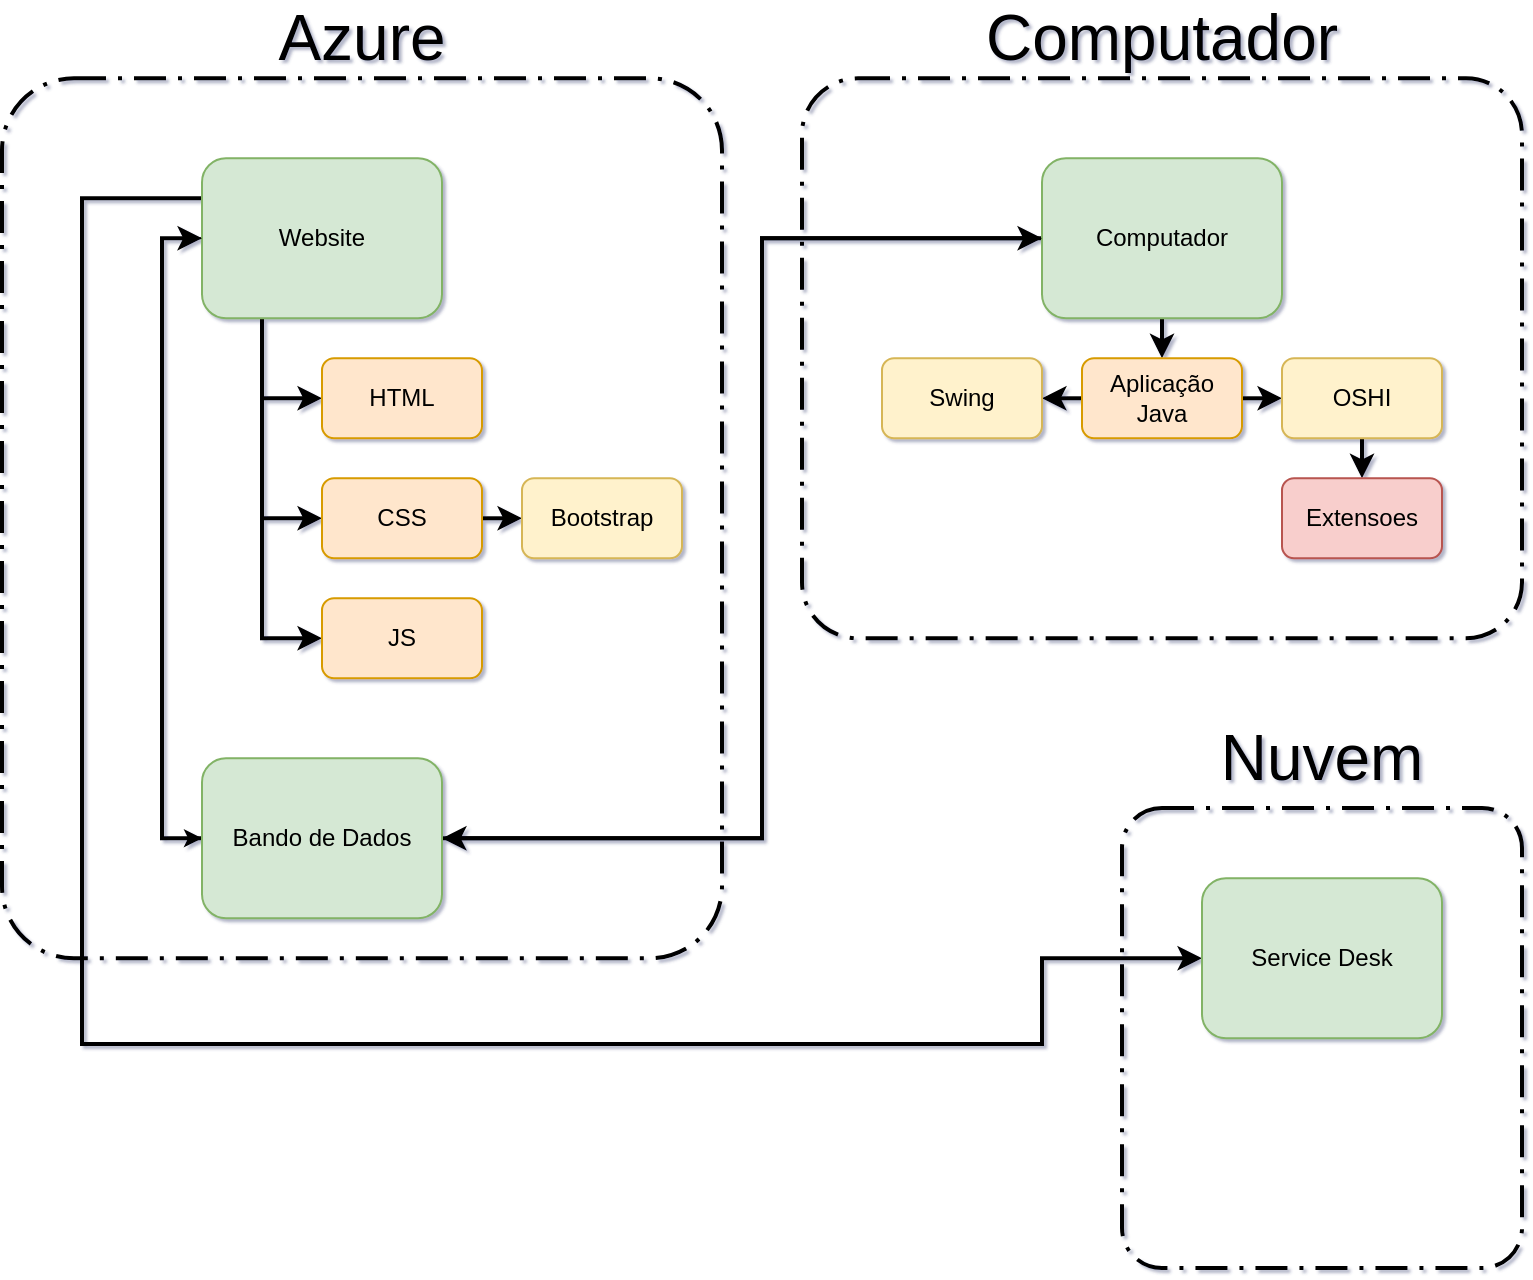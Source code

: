 <mxfile version="12.0.0" type="device" pages="1"><diagram id="N73WLoRy39ivmX_LXHlC" name="Page-1"><mxGraphModel dx="1045" dy="669" grid="1" gridSize="10" guides="1" tooltips="1" connect="1" arrows="1" fold="1" page="1" pageScale="1" pageWidth="827" pageHeight="1169" math="0" shadow="1"><root><mxCell id="0"/><mxCell id="1" parent="0"/><mxCell id="30yykWwJfNCj5JXmZOmB-110" style="edgeStyle=orthogonalEdgeStyle;rounded=0;orthogonalLoop=1;jettySize=auto;html=1;exitX=0.5;exitY=1;exitDx=0;exitDy=0;entryX=0.5;entryY=0;entryDx=0;entryDy=0;" edge="1" parent="1" target="30yykWwJfNCj5JXmZOmB-114"><mxGeometry relative="1" as="geometry"><mxPoint x="620" y="1160" as="sourcePoint"/></mxGeometry></mxCell><mxCell id="30yykWwJfNCj5JXmZOmB-112" style="edgeStyle=orthogonalEdgeStyle;rounded=0;orthogonalLoop=1;jettySize=auto;html=1;exitX=0;exitY=0.5;exitDx=0;exitDy=0;entryX=1;entryY=0.5;entryDx=0;entryDy=0;" edge="1" parent="1" target="30yykWwJfNCj5JXmZOmB-117"><mxGeometry relative="1" as="geometry"><mxPoint x="580" y="1200" as="sourcePoint"/></mxGeometry></mxCell><mxCell id="30yykWwJfNCj5JXmZOmB-113" style="edgeStyle=orthogonalEdgeStyle;rounded=0;orthogonalLoop=1;jettySize=auto;html=1;exitX=1;exitY=0.5;exitDx=0;exitDy=0;entryX=0;entryY=0.5;entryDx=0;entryDy=0;" edge="1" parent="1" source="30yykWwJfNCj5JXmZOmB-114"><mxGeometry relative="1" as="geometry"><mxPoint x="680" y="1200" as="targetPoint"/></mxGeometry></mxCell><mxCell id="30yykWwJfNCj5JXmZOmB-115" style="edgeStyle=orthogonalEdgeStyle;rounded=0;orthogonalLoop=1;jettySize=auto;html=1;exitX=0.5;exitY=1;exitDx=0;exitDy=0;entryX=0.5;entryY=0;entryDx=0;entryDy=0;" edge="1" parent="1" target="30yykWwJfNCj5JXmZOmB-118"><mxGeometry relative="1" as="geometry"><mxPoint x="720" y="1220" as="sourcePoint"/></mxGeometry></mxCell><mxCell id="30yykWwJfNCj5JXmZOmB-239" value="Azure" style="text;html=1;strokeColor=none;fillColor=none;align=center;verticalAlign=middle;whiteSpace=wrap;rounded=0;strokeWidth=1;fontSize=32;" vertex="1" parent="1"><mxGeometry x="200" y="47.143" width="40" height="20" as="geometry"/></mxCell><mxCell id="30yykWwJfNCj5JXmZOmB-240" value="Computador" style="text;html=1;strokeColor=none;fillColor=none;align=center;verticalAlign=middle;whiteSpace=wrap;rounded=0;strokeWidth=1;fontSize=32;" vertex="1" parent="1"><mxGeometry x="600" y="47.143" width="40" height="20" as="geometry"/></mxCell><mxCell id="30yykWwJfNCj5JXmZOmB-241" value="" style="rounded=1;arcSize=10;dashed=1;strokeColor=#000000;fillColor=none;gradientColor=none;dashPattern=8 3 1 3;strokeWidth=2;fontSize=32;" vertex="1" parent="1"><mxGeometry x="40" y="77.143" width="360" height="440" as="geometry"/></mxCell><mxCell id="30yykWwJfNCj5JXmZOmB-242" value="" style="rounded=1;arcSize=10;dashed=1;strokeColor=#000000;fillColor=none;gradientColor=none;dashPattern=8 3 1 3;strokeWidth=2;fontSize=32;" vertex="1" parent="1"><mxGeometry x="440" y="77.143" width="360" height="280" as="geometry"/></mxCell><mxCell id="30yykWwJfNCj5JXmZOmB-243" value="" style="rounded=1;arcSize=10;dashed=1;strokeColor=#000000;fillColor=none;gradientColor=none;dashPattern=8 3 1 3;strokeWidth=2;fontSize=32;" vertex="1" parent="1"><mxGeometry x="600" y="442" width="200" height="230" as="geometry"/></mxCell><mxCell id="30yykWwJfNCj5JXmZOmB-244" value="Nuvem" style="text;html=1;strokeColor=none;fillColor=none;align=center;verticalAlign=middle;whiteSpace=wrap;rounded=0;strokeWidth=1;fontSize=32;" vertex="1" parent="1"><mxGeometry x="680" y="407.143" width="40" height="20" as="geometry"/></mxCell><mxCell id="30yykWwJfNCj5JXmZOmB-245" style="edgeStyle=orthogonalEdgeStyle;rounded=0;orthogonalLoop=1;jettySize=auto;html=1;exitX=0.25;exitY=1;exitDx=0;exitDy=0;entryX=0;entryY=0.5;entryDx=0;entryDy=0;fontSize=32;strokeWidth=2;" edge="1" parent="1" source="30yykWwJfNCj5JXmZOmB-250" target="30yykWwJfNCj5JXmZOmB-253"><mxGeometry relative="1" as="geometry"/></mxCell><mxCell id="30yykWwJfNCj5JXmZOmB-246" style="edgeStyle=orthogonalEdgeStyle;rounded=0;orthogonalLoop=1;jettySize=auto;html=1;exitX=0.25;exitY=1;exitDx=0;exitDy=0;entryX=0;entryY=0.5;entryDx=0;entryDy=0;fontSize=32;strokeWidth=2;" edge="1" parent="1" source="30yykWwJfNCj5JXmZOmB-250" target="30yykWwJfNCj5JXmZOmB-251"><mxGeometry relative="1" as="geometry"/></mxCell><mxCell id="30yykWwJfNCj5JXmZOmB-247" style="edgeStyle=orthogonalEdgeStyle;rounded=0;orthogonalLoop=1;jettySize=auto;html=1;exitX=0.25;exitY=1;exitDx=0;exitDy=0;entryX=0;entryY=0.5;entryDx=0;entryDy=0;fontSize=32;strokeWidth=2;" edge="1" parent="1" source="30yykWwJfNCj5JXmZOmB-250" target="30yykWwJfNCj5JXmZOmB-254"><mxGeometry relative="1" as="geometry"/></mxCell><mxCell id="30yykWwJfNCj5JXmZOmB-248" style="edgeStyle=orthogonalEdgeStyle;rounded=0;orthogonalLoop=1;jettySize=auto;html=1;exitX=0;exitY=0.5;exitDx=0;exitDy=0;entryX=0;entryY=0.5;entryDx=0;entryDy=0;fontSize=32;" edge="1" parent="1" source="30yykWwJfNCj5JXmZOmB-250" target="30yykWwJfNCj5JXmZOmB-268"><mxGeometry relative="1" as="geometry"/></mxCell><mxCell id="30yykWwJfNCj5JXmZOmB-276" style="edgeStyle=orthogonalEdgeStyle;rounded=0;orthogonalLoop=1;jettySize=auto;html=1;exitX=0;exitY=0.25;exitDx=0;exitDy=0;entryX=0;entryY=0.5;entryDx=0;entryDy=0;strokeWidth=2;fontSize=32;" edge="1" parent="1" source="30yykWwJfNCj5JXmZOmB-250" target="30yykWwJfNCj5JXmZOmB-269"><mxGeometry relative="1" as="geometry"><Array as="points"><mxPoint x="80" y="137"/><mxPoint x="80" y="560"/><mxPoint x="560" y="560"/><mxPoint x="560" y="517"/></Array></mxGeometry></mxCell><mxCell id="30yykWwJfNCj5JXmZOmB-250" value="Website" style="rounded=1;whiteSpace=wrap;html=1;fillColor=#d5e8d4;strokeColor=#82b366;" vertex="1" parent="1"><mxGeometry x="140" y="117.143" width="120" height="80" as="geometry"/></mxCell><mxCell id="30yykWwJfNCj5JXmZOmB-251" value="HTML" style="rounded=1;whiteSpace=wrap;html=1;fillColor=#ffe6cc;strokeColor=#d79b00;" vertex="1" parent="1"><mxGeometry x="200" y="217.143" width="80" height="40" as="geometry"/></mxCell><mxCell id="30yykWwJfNCj5JXmZOmB-252" style="edgeStyle=orthogonalEdgeStyle;rounded=0;orthogonalLoop=1;jettySize=auto;html=1;exitX=1;exitY=0.5;exitDx=0;exitDy=0;entryX=0;entryY=0.5;entryDx=0;entryDy=0;strokeWidth=2;" edge="1" parent="1" source="30yykWwJfNCj5JXmZOmB-253" target="30yykWwJfNCj5JXmZOmB-255"><mxGeometry relative="1" as="geometry"/></mxCell><mxCell id="30yykWwJfNCj5JXmZOmB-253" value="CSS" style="rounded=1;whiteSpace=wrap;html=1;fillColor=#ffe6cc;strokeColor=#d79b00;" vertex="1" parent="1"><mxGeometry x="200" y="277.143" width="80" height="40" as="geometry"/></mxCell><mxCell id="30yykWwJfNCj5JXmZOmB-254" value="JS" style="rounded=1;whiteSpace=wrap;html=1;fillColor=#ffe6cc;strokeColor=#d79b00;" vertex="1" parent="1"><mxGeometry x="200" y="337.143" width="80" height="40" as="geometry"/></mxCell><mxCell id="30yykWwJfNCj5JXmZOmB-255" value="Bootstrap" style="rounded=1;whiteSpace=wrap;html=1;fillColor=#fff2cc;strokeColor=#d6b656;" vertex="1" parent="1"><mxGeometry x="300" y="277.143" width="80" height="40" as="geometry"/></mxCell><mxCell id="30yykWwJfNCj5JXmZOmB-256" style="edgeStyle=orthogonalEdgeStyle;rounded=0;orthogonalLoop=1;jettySize=auto;html=1;exitX=0.5;exitY=1;exitDx=0;exitDy=0;entryX=0.5;entryY=0;entryDx=0;entryDy=0;strokeWidth=2;" edge="1" parent="1" source="30yykWwJfNCj5JXmZOmB-258" target="30yykWwJfNCj5JXmZOmB-262"><mxGeometry relative="1" as="geometry"/></mxCell><mxCell id="30yykWwJfNCj5JXmZOmB-271" style="edgeStyle=orthogonalEdgeStyle;rounded=0;orthogonalLoop=1;jettySize=auto;html=1;exitX=0;exitY=0.5;exitDx=0;exitDy=0;entryX=1;entryY=0.5;entryDx=0;entryDy=0;fontSize=32;strokeWidth=2;" edge="1" parent="1" source="30yykWwJfNCj5JXmZOmB-258" target="30yykWwJfNCj5JXmZOmB-268"><mxGeometry relative="1" as="geometry"><Array as="points"><mxPoint x="420" y="157"/><mxPoint x="420" y="457"/></Array></mxGeometry></mxCell><mxCell id="30yykWwJfNCj5JXmZOmB-258" value="Computador" style="rounded=1;whiteSpace=wrap;html=1;fillColor=#d5e8d4;strokeColor=#82b366;" vertex="1" parent="1"><mxGeometry x="560" y="117.143" width="120" height="80" as="geometry"/></mxCell><mxCell id="30yykWwJfNCj5JXmZOmB-259" style="edgeStyle=orthogonalEdgeStyle;rounded=0;orthogonalLoop=1;jettySize=auto;html=1;exitX=0;exitY=0.5;exitDx=0;exitDy=0;entryX=1;entryY=0.5;entryDx=0;entryDy=0;strokeWidth=2;" edge="1" parent="1" source="30yykWwJfNCj5JXmZOmB-262" target="30yykWwJfNCj5JXmZOmB-265"><mxGeometry relative="1" as="geometry"/></mxCell><mxCell id="30yykWwJfNCj5JXmZOmB-260" style="edgeStyle=orthogonalEdgeStyle;rounded=0;orthogonalLoop=1;jettySize=auto;html=1;exitX=1;exitY=0.5;exitDx=0;exitDy=0;entryX=0;entryY=0.5;entryDx=0;entryDy=0;strokeWidth=2;" edge="1" parent="1" source="30yykWwJfNCj5JXmZOmB-262" target="30yykWwJfNCj5JXmZOmB-264"><mxGeometry relative="1" as="geometry"/></mxCell><mxCell id="30yykWwJfNCj5JXmZOmB-262" value="Aplicação Java" style="rounded=1;whiteSpace=wrap;html=1;fillColor=#ffe6cc;strokeColor=#d79b00;" vertex="1" parent="1"><mxGeometry x="580" y="217.143" width="80" height="40" as="geometry"/></mxCell><mxCell id="30yykWwJfNCj5JXmZOmB-263" style="edgeStyle=orthogonalEdgeStyle;rounded=0;orthogonalLoop=1;jettySize=auto;html=1;exitX=0.5;exitY=1;exitDx=0;exitDy=0;entryX=0.5;entryY=0;entryDx=0;entryDy=0;strokeWidth=2;" edge="1" parent="1" source="30yykWwJfNCj5JXmZOmB-264" target="30yykWwJfNCj5JXmZOmB-266"><mxGeometry relative="1" as="geometry"/></mxCell><mxCell id="30yykWwJfNCj5JXmZOmB-264" value="OSHI" style="rounded=1;whiteSpace=wrap;html=1;fillColor=#fff2cc;strokeColor=#d6b656;" vertex="1" parent="1"><mxGeometry x="680" y="217.143" width="80" height="40" as="geometry"/></mxCell><mxCell id="30yykWwJfNCj5JXmZOmB-265" value="Swing" style="rounded=1;whiteSpace=wrap;html=1;fillColor=#fff2cc;strokeColor=#d6b656;" vertex="1" parent="1"><mxGeometry x="480" y="217.143" width="80" height="40" as="geometry"/></mxCell><mxCell id="30yykWwJfNCj5JXmZOmB-266" value="Extensoes" style="rounded=1;whiteSpace=wrap;html=1;fillColor=#f8cecc;strokeColor=#b85450;" vertex="1" parent="1"><mxGeometry x="680" y="277.143" width="80" height="40" as="geometry"/></mxCell><mxCell id="30yykWwJfNCj5JXmZOmB-267" style="edgeStyle=orthogonalEdgeStyle;rounded=0;orthogonalLoop=1;jettySize=auto;html=1;exitX=0;exitY=0.5;exitDx=0;exitDy=0;entryX=0;entryY=0.5;entryDx=0;entryDy=0;fontSize=32;strokeWidth=2;" edge="1" parent="1" source="30yykWwJfNCj5JXmZOmB-268" target="30yykWwJfNCj5JXmZOmB-250"><mxGeometry relative="1" as="geometry"/></mxCell><mxCell id="30yykWwJfNCj5JXmZOmB-273" style="edgeStyle=orthogonalEdgeStyle;rounded=0;orthogonalLoop=1;jettySize=auto;html=1;exitX=1;exitY=0.5;exitDx=0;exitDy=0;entryX=0;entryY=0.5;entryDx=0;entryDy=0;fontSize=32;strokeWidth=2;" edge="1" parent="1" source="30yykWwJfNCj5JXmZOmB-268" target="30yykWwJfNCj5JXmZOmB-258"><mxGeometry relative="1" as="geometry"><Array as="points"><mxPoint x="420" y="457"/><mxPoint x="420" y="157"/></Array></mxGeometry></mxCell><mxCell id="30yykWwJfNCj5JXmZOmB-268" value="Bando de Dados" style="rounded=1;whiteSpace=wrap;html=1;fillColor=#d5e8d4;strokeColor=#82b366;" vertex="1" parent="1"><mxGeometry x="140" y="417.143" width="120" height="80" as="geometry"/></mxCell><mxCell id="30yykWwJfNCj5JXmZOmB-269" value="Service Desk" style="rounded=1;whiteSpace=wrap;html=1;fillColor=#d5e8d4;strokeColor=#82b366;" vertex="1" parent="1"><mxGeometry x="640" y="477.143" width="120" height="80" as="geometry"/></mxCell></root></mxGraphModel></diagram></mxfile>